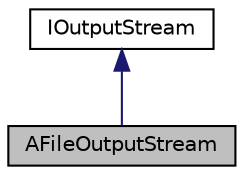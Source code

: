 digraph "AFileOutputStream"
{
 // LATEX_PDF_SIZE
  edge [fontname="Helvetica",fontsize="10",labelfontname="Helvetica",labelfontsize="10"];
  node [fontname="Helvetica",fontsize="10",shape=record];
  Node1 [label="AFileOutputStream",height=0.2,width=0.4,color="black", fillcolor="grey75", style="filled", fontcolor="black",tooltip="Opens a file for a binary write."];
  Node2 -> Node1 [dir="back",color="midnightblue",fontsize="10",style="solid",fontname="Helvetica"];
  Node2 [label="IOutputStream",height=0.2,width=0.4,color="black", fillcolor="white", style="filled",URL="$classIOutputStream.html",tooltip=" "];
}
